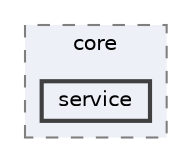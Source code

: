 digraph "repository/creditlimit/src/test/java/com/sterlite/cal/core/service"
{
 // LATEX_PDF_SIZE
  bgcolor="transparent";
  edge [fontname=Helvetica,fontsize=10,labelfontname=Helvetica,labelfontsize=10];
  node [fontname=Helvetica,fontsize=10,shape=box,height=0.2,width=0.4];
  compound=true
  subgraph clusterdir_26ecccb527af55f4f5d848d8e76e14c5 {
    graph [ bgcolor="#edf0f7", pencolor="grey50", label="core", fontname=Helvetica,fontsize=10 style="filled,dashed", URL="dir_26ecccb527af55f4f5d848d8e76e14c5.html",tooltip=""]
  dir_68365c18fb72d9acaafcadefcfbcea77 [label="service", fillcolor="#edf0f7", color="grey25", style="filled,bold", URL="dir_68365c18fb72d9acaafcadefcfbcea77.html",tooltip=""];
  }
}
